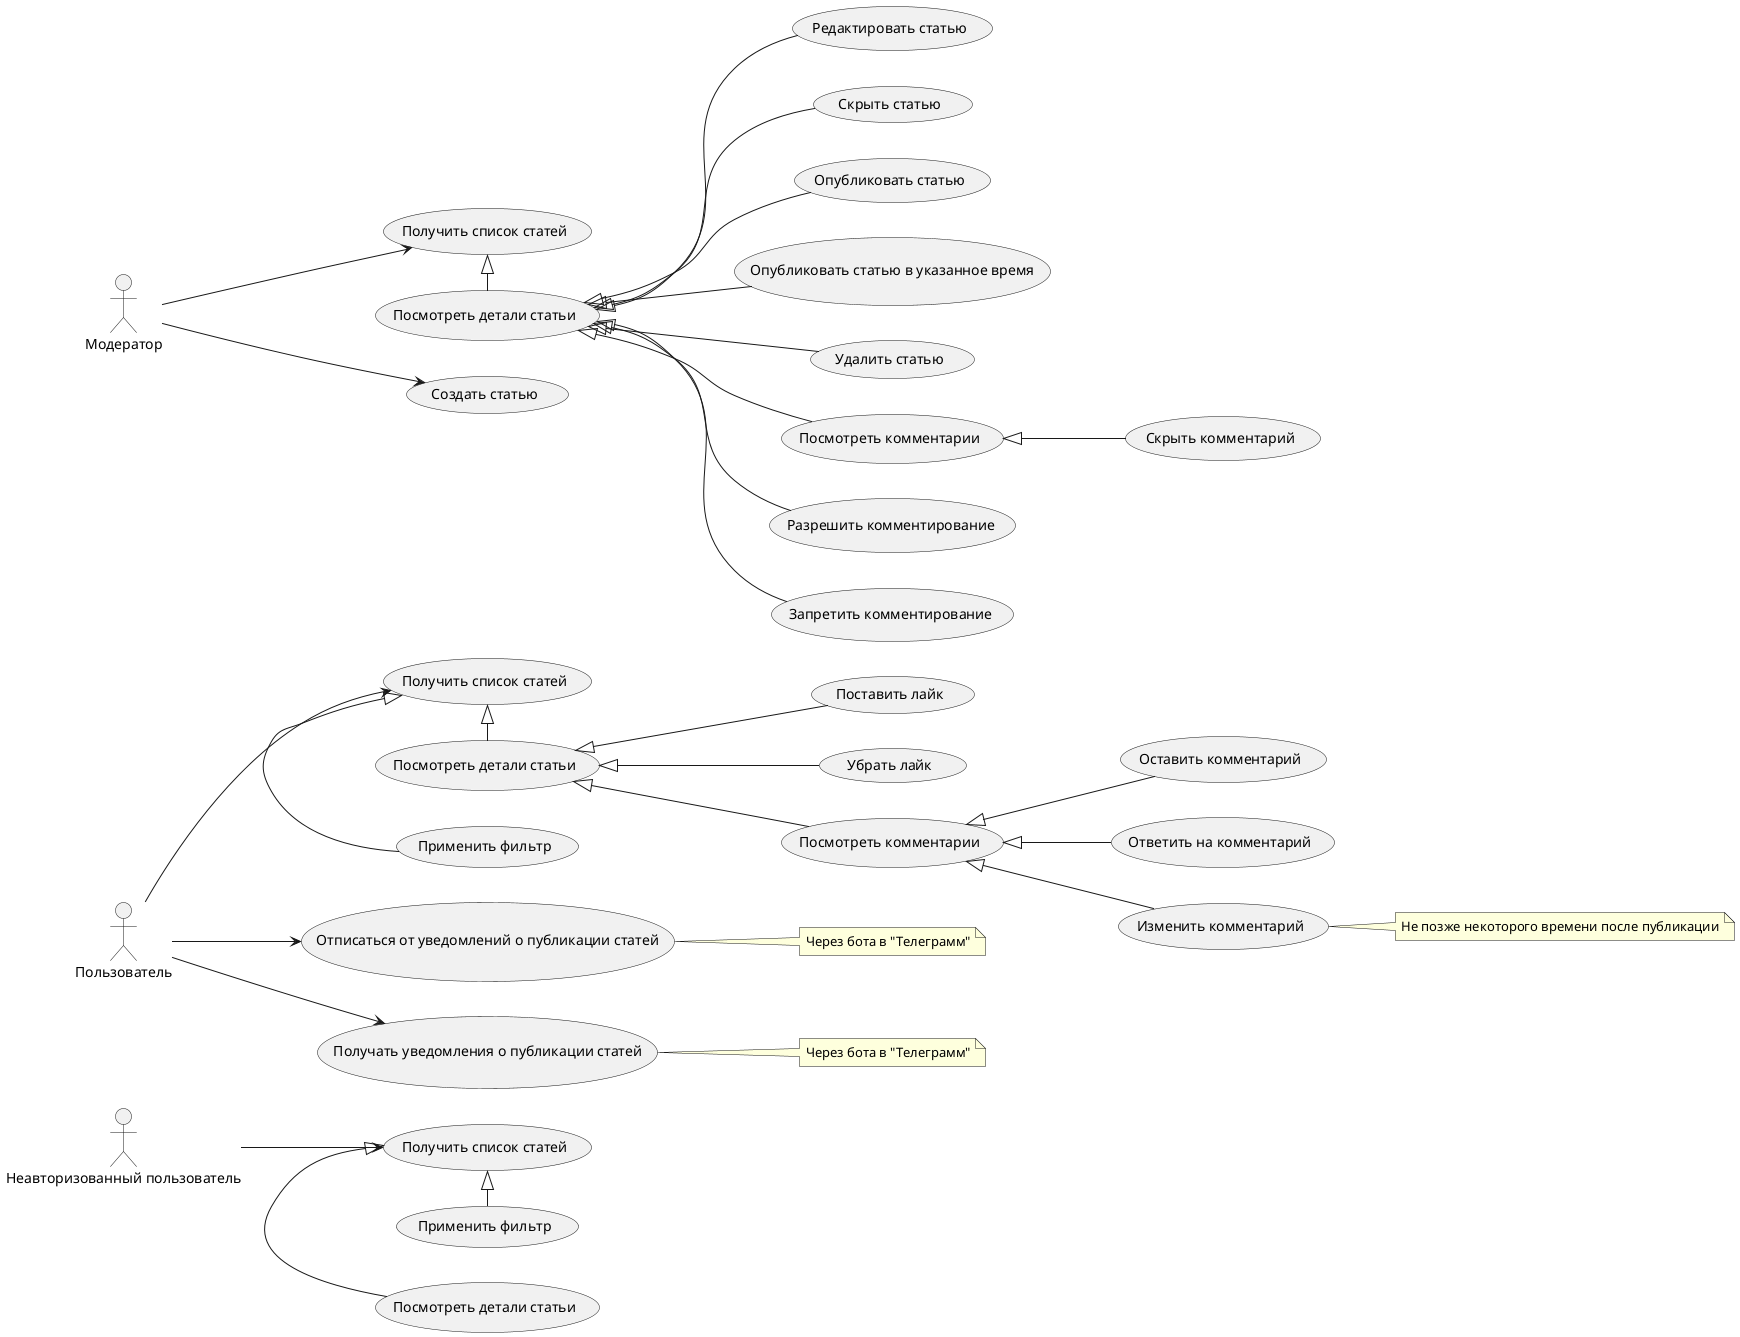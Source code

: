 @startuml articles

left to right direction

' Неавторизованный пользователь
    actor "Неавторизованный пользователь" as UnknownUser

    usecase "Получить список статей" as uc_guest_get_articles
    usecase "Посмотреть детали статьи" as uc_guest_get_article_details
    usecase "Применить фильтр" as uc_guest_get_articles_by_filter

    uc_guest_get_articles <|- uc_guest_get_article_details
    uc_guest_get_articles <|- uc_guest_get_articles_by_filter
    
    UnknownUser --> uc_guest_get_articles

' Пользователь
    actor "Пользователь" as User

    usecase "Получить список статей" as uc_user_get_articles
    usecase "Применить фильтр" as uc_user_get_articles_by_filter
    usecase "Посмотреть детали статьи" as uc_user_get_article_details
    usecase "Посмотреть комментарии" as uc_user_get_article_comments
    usecase "Поставить лайк" as uc_like_article
    usecase "Убрать лайк" as uc_unlike_article
    usecase "Оставить комментарий" as uc_publish_comment
    usecase "Ответить на комментарий" as uc_reply_comment
    usecase "Изменить комментарий" as uc_edit_comment
    usecase "Получать уведомления о публикации статей" as uc_subscribe_new_articles
    usecase "Отписаться от уведомлений о публикации статей" as uc_unsubscribe_new_articles

    note right of uc_subscribe_new_articles
        Через бота в "Телеграмм"
    end note

    note right of uc_unsubscribe_new_articles
        Через бота в "Телеграмм"
    end note

    note right of uc_edit_comment
        Не позже некоторого времени после публикации
    end note

    uc_user_get_articles <|- uc_user_get_articles_by_filter
    uc_user_get_articles <|- uc_user_get_article_details
    uc_user_get_article_details <|-- uc_like_article
    uc_user_get_article_details <|-- uc_unlike_article
    uc_user_get_article_details <|-- uc_user_get_article_comments
    uc_user_get_article_comments <|-- uc_publish_comment
    uc_user_get_article_comments <|-- uc_reply_comment
    uc_user_get_article_comments <|-- uc_edit_comment

    User --> uc_user_get_articles
    User --> uc_subscribe_new_articles
    User --> uc_unsubscribe_new_articles

' Модератор пользователь
    actor "Модератор" as Moderator
    
    usecase "Получить список статей" as uc_moderator_get_articles
    usecase "Посмотреть детали статьи" as uc_moderator_get_article_details
    usecase "Создать статью" as uc_create_article
    usecase "Редактировать статью" as uc_edit_arrticle
    usecase "Скрыть статью" as uc_hide_article
    usecase "Опубликовать статью" as uc_publish_article
    usecase "Опубликовать статью в указанное время" as uc_publish_article_at_time
    usecase "Удалить статью" as uc_remove_article
    usecase "Посмотреть комментарии" as uc_moderator_get_article_comments
    usecase "Разрешить комментирование" as uc_enable_comments
    usecase "Запретить комментирование" as uc_disable_comments
    usecase "Скрыть комментарий" as uc_hide_comment

    uc_moderator_get_articles <|- uc_moderator_get_article_details
    uc_moderator_get_article_details <|--uc_edit_arrticle
    uc_moderator_get_article_details <|--uc_hide_article
    uc_moderator_get_article_details <|--uc_publish_article
    uc_moderator_get_article_details <|--uc_publish_article_at_time
    uc_moderator_get_article_details <|--uc_remove_article
    uc_moderator_get_article_details <|--uc_enable_comments
    uc_moderator_get_article_details <|--uc_disable_comments
    uc_moderator_get_article_details <|--uc_moderator_get_article_comments
    uc_moderator_get_article_comments <|--uc_hide_comment

    Moderator --> uc_moderator_get_articles
    Moderator --> uc_create_article

@enduml